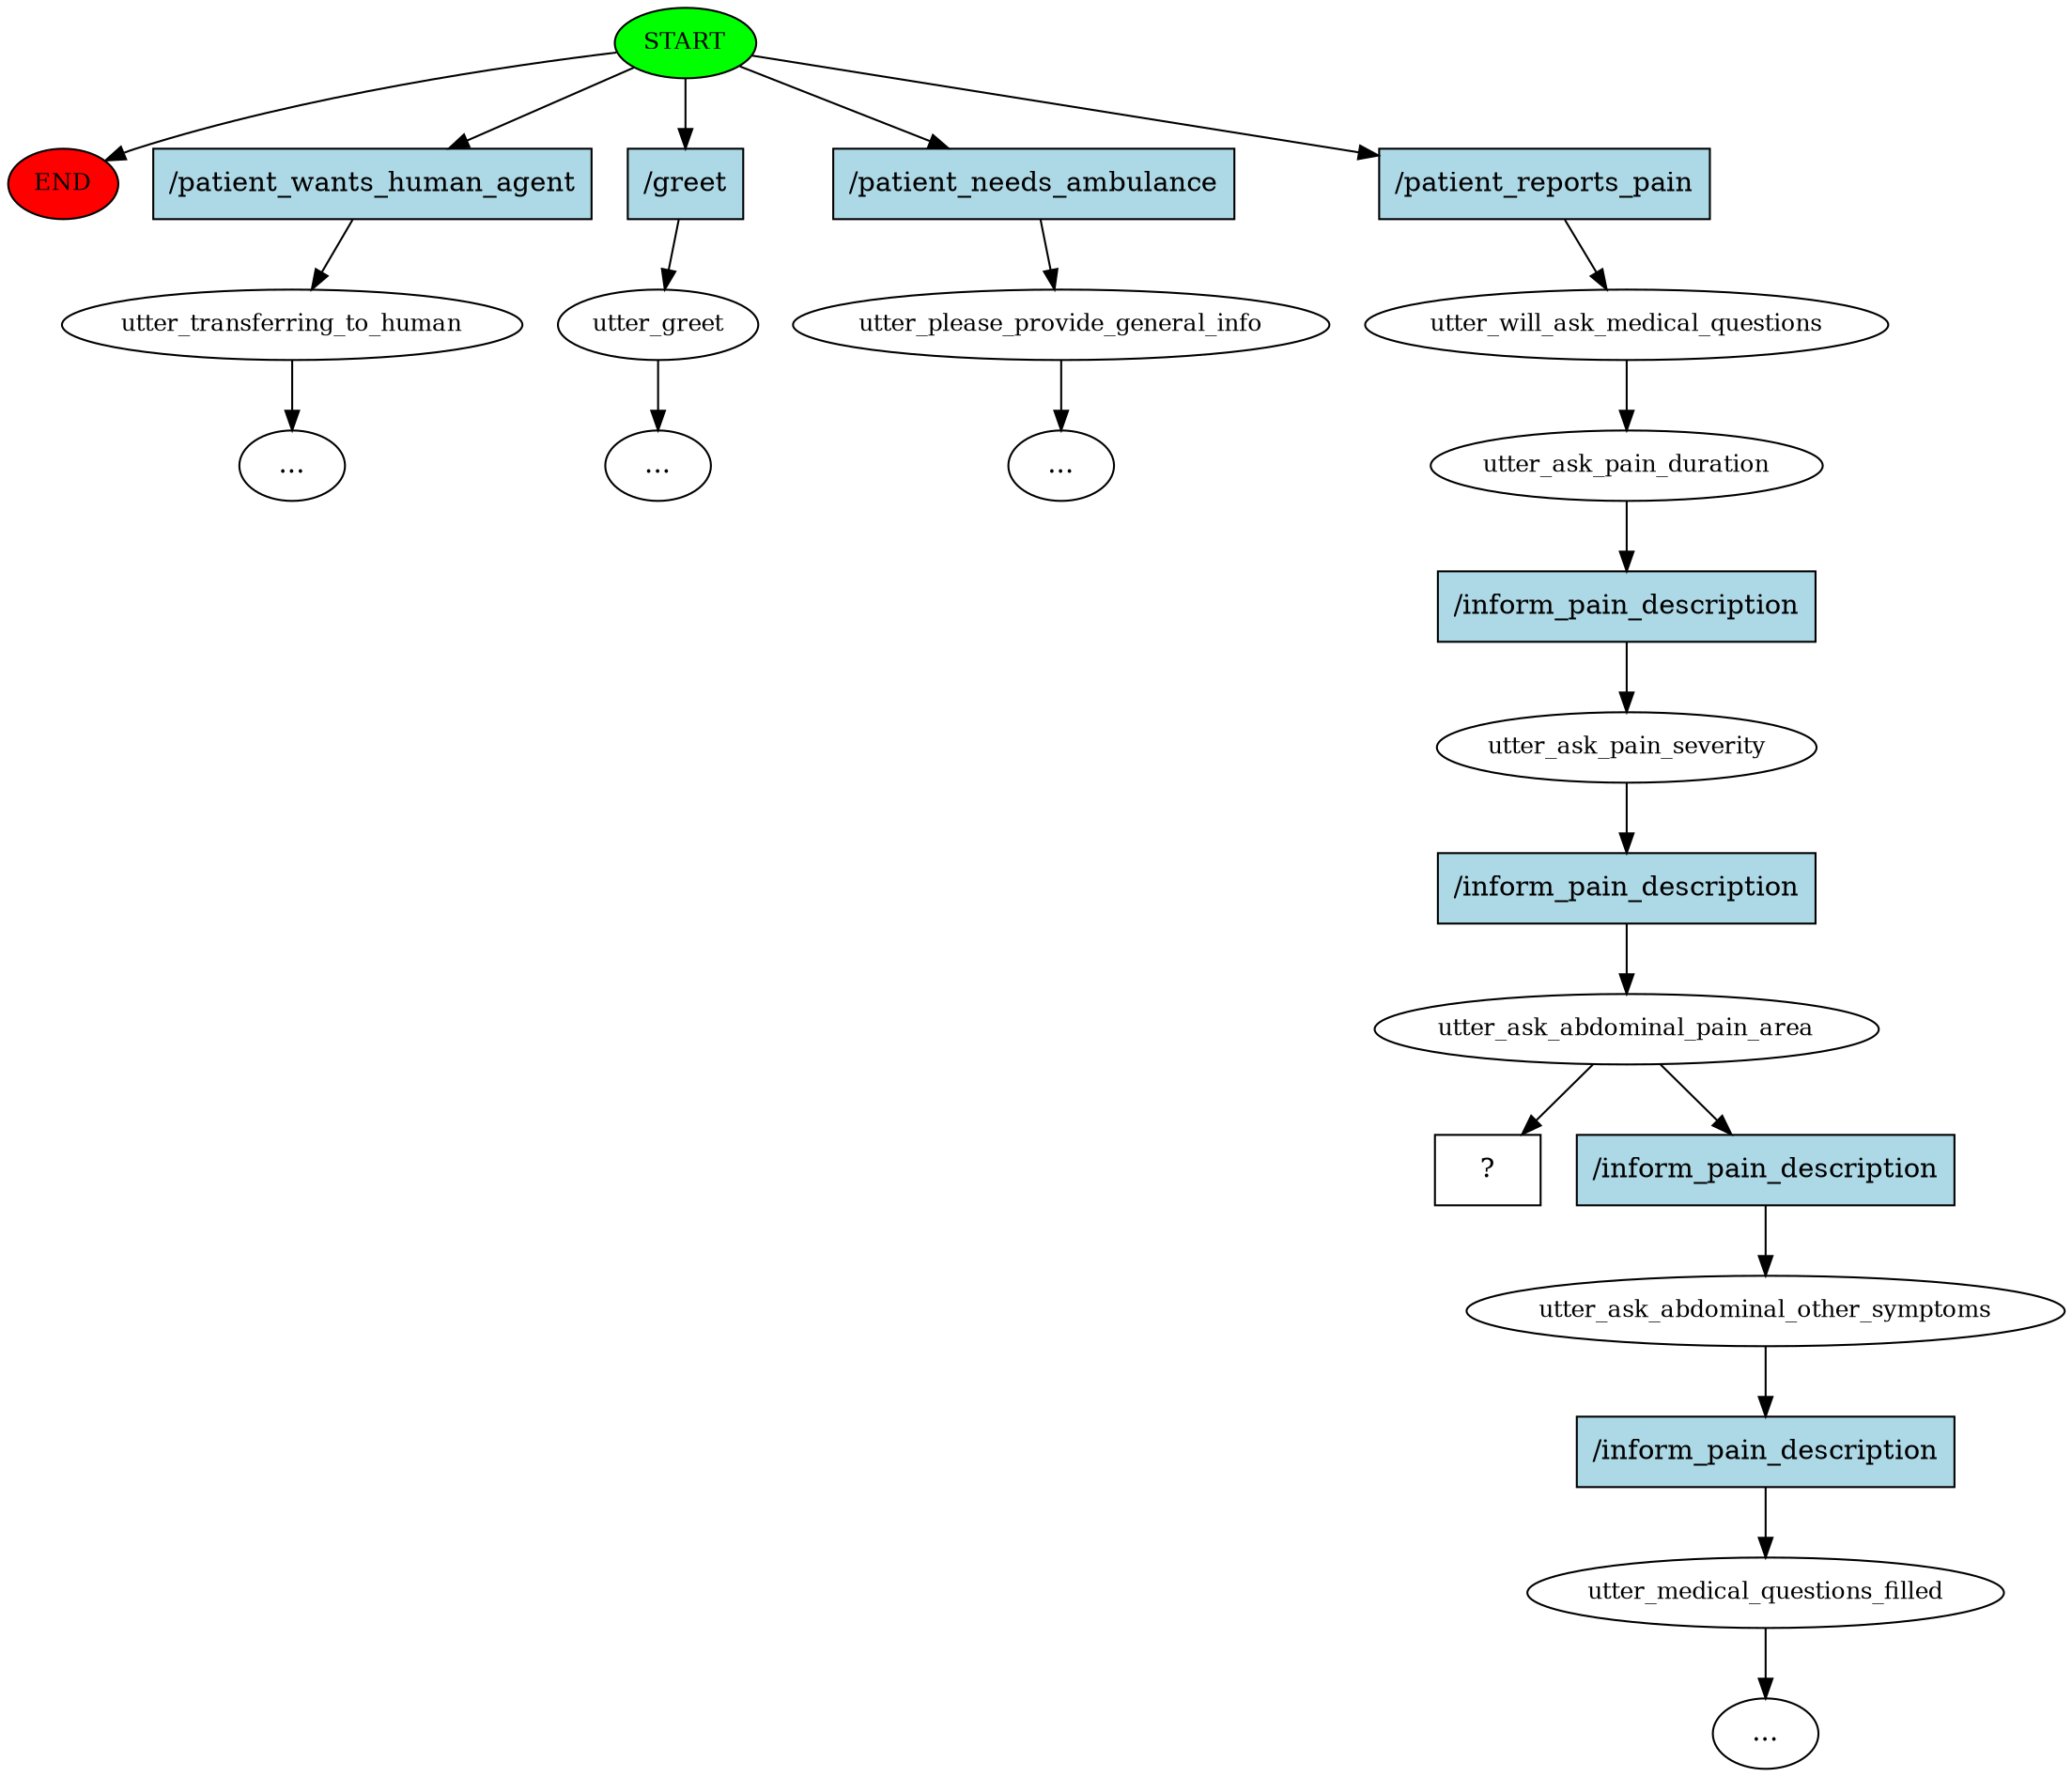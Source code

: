 digraph  {
0 [class="start active", fillcolor=green, fontsize=12, label=START, style=filled];
"-1" [class=end, fillcolor=red, fontsize=12, label=END, style=filled];
1 [class="", fontsize=12, label=utter_transferring_to_human];
"-3" [class=ellipsis, label="..."];
2 [class="", fontsize=12, label=utter_greet];
"-5" [class=ellipsis, label="..."];
4 [class="", fontsize=12, label=utter_please_provide_general_info];
"-6" [class=ellipsis, label="..."];
5 [class=active, fontsize=12, label=utter_will_ask_medical_questions];
6 [class=active, fontsize=12, label=utter_ask_pain_duration];
7 [class=active, fontsize=12, label=utter_ask_pain_severity];
8 [class=active, fontsize=12, label=utter_ask_abdominal_pain_area];
9 [class="", fontsize=12, label=utter_ask_abdominal_other_symptoms];
10 [class="", fontsize=12, label=utter_medical_questions_filled];
"-8" [class=ellipsis, label="..."];
21 [class="intent dashed active", label="  ?  ", shape=rect];
22 [class=intent, fillcolor=lightblue, label="/patient_wants_human_agent", shape=rect, style=filled];
23 [class=intent, fillcolor=lightblue, label="/greet", shape=rect, style=filled];
24 [class=intent, fillcolor=lightblue, label="/patient_needs_ambulance", shape=rect, style=filled];
25 [class="intent active", fillcolor=lightblue, label="/patient_reports_pain", shape=rect, style=filled];
26 [class="intent active", fillcolor=lightblue, label="/inform_pain_description", shape=rect, style=filled];
27 [class="intent active", fillcolor=lightblue, label="/inform_pain_description", shape=rect, style=filled];
28 [class=intent, fillcolor=lightblue, label="/inform_pain_description", shape=rect, style=filled];
29 [class=intent, fillcolor=lightblue, label="/inform_pain_description", shape=rect, style=filled];
0 -> "-1"  [class="", key=NONE, label=""];
0 -> 22  [class="", key=0];
0 -> 23  [class="", key=0];
0 -> 24  [class="", key=0];
0 -> 25  [class=active, key=0];
1 -> "-3"  [class="", key=NONE, label=""];
2 -> "-5"  [class="", key=NONE, label=""];
4 -> "-6"  [class="", key=NONE, label=""];
5 -> 6  [class=active, key=NONE, label=""];
6 -> 26  [class=active, key=0];
7 -> 27  [class=active, key=0];
8 -> 21  [class=active, key=NONE, label=""];
8 -> 28  [class="", key=0];
9 -> 29  [class="", key=0];
10 -> "-8"  [class="", key=NONE, label=""];
22 -> 1  [class="", key=0];
23 -> 2  [class="", key=0];
24 -> 4  [class="", key=0];
25 -> 5  [class=active, key=0];
26 -> 7  [class=active, key=0];
27 -> 8  [class=active, key=0];
28 -> 9  [class="", key=0];
29 -> 10  [class="", key=0];
}
